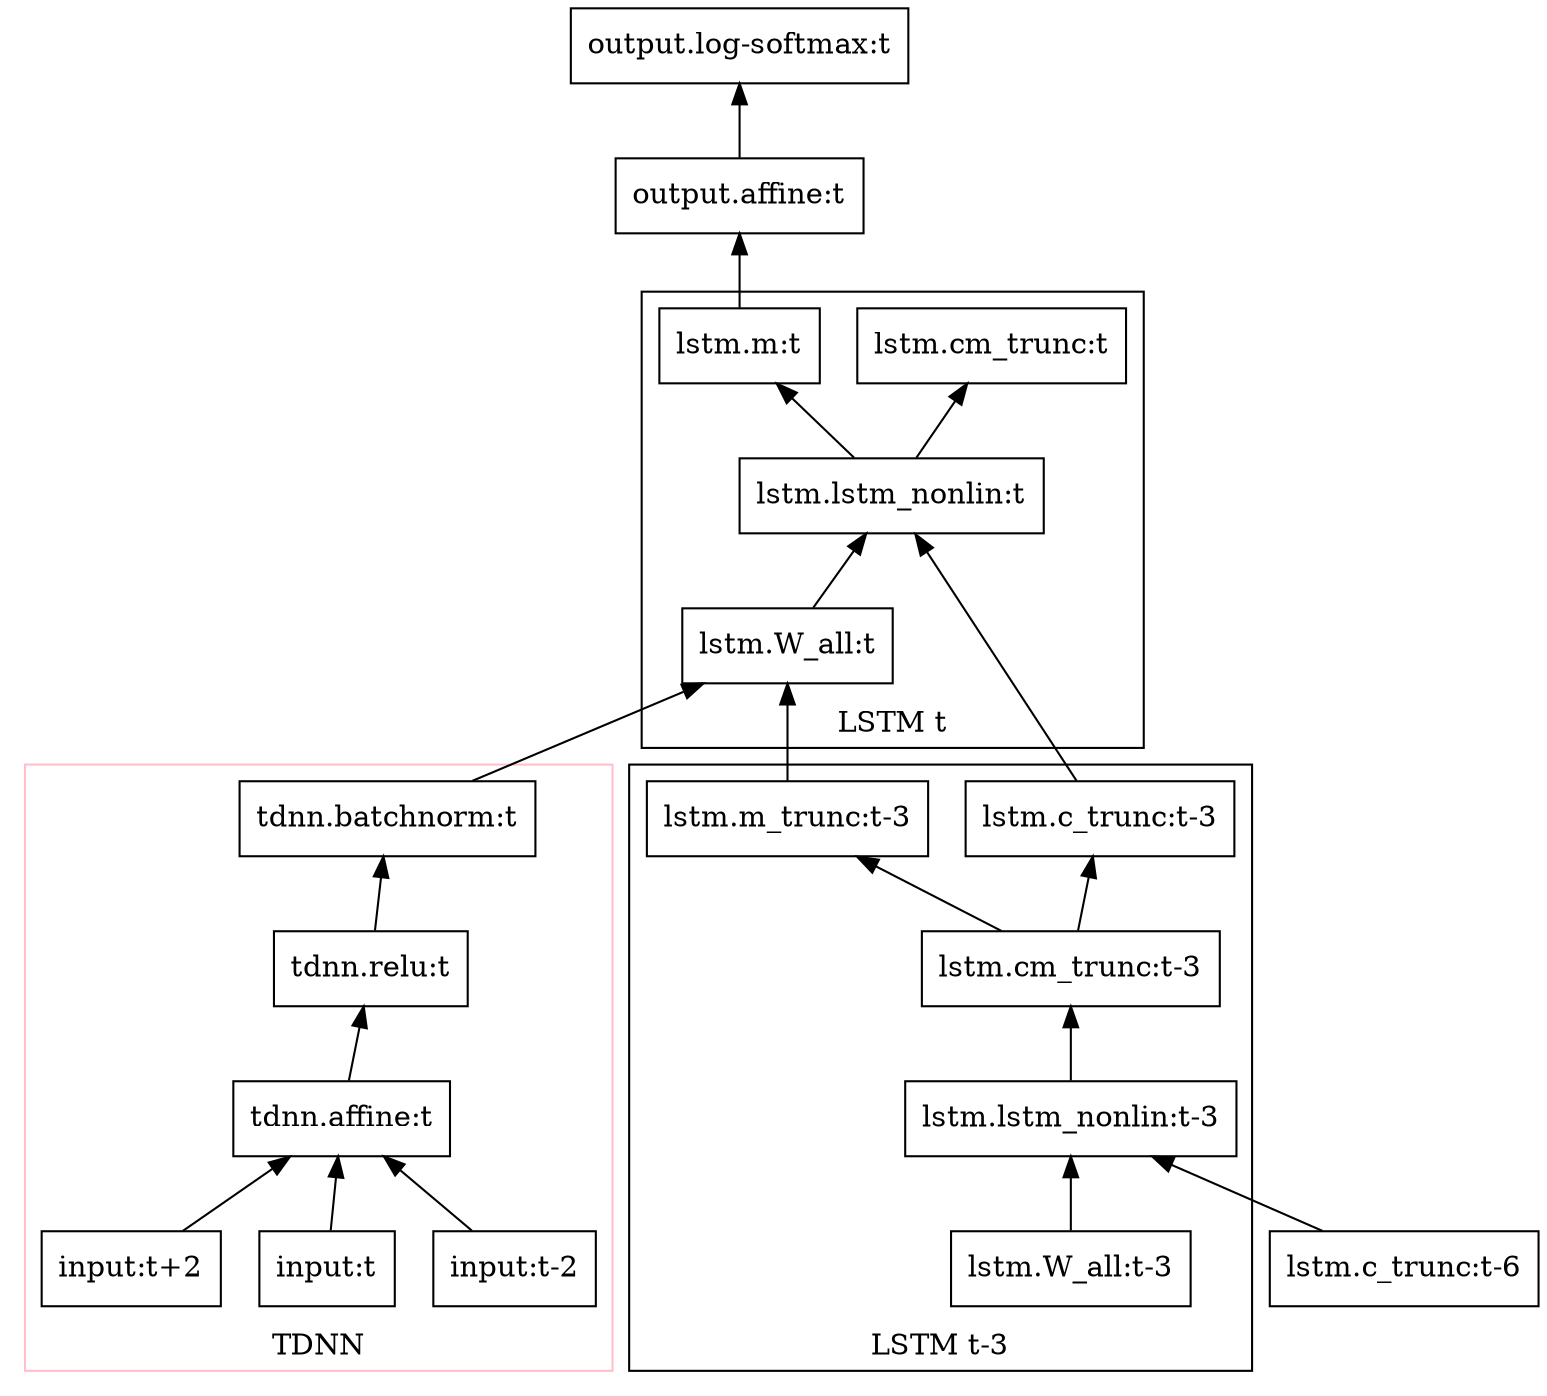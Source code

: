 digraph G {
rankdir="BT";
    input_m2 [shape=box,label="input:t-2"];
    input [shape=box,label="input:t"];
    input_2 [shape=box,label="input:t+2"];

    tdnn_affine [shape=box,label="tdnn.affine:t"];
    tdnn_relu [shape=box,label="tdnn.relu:t"];
    tdnn_batchnorm [shape=box,label="tdnn.batchnorm:t"];


    lstm_W_all [shape=box,label="lstm.W_all:t"];
    lstm_lstm_nonlin [shape=box,label="lstm.lstm_nonlin:t"];
    lstm_m [shape=box,label="lstm.m:t"];
    lstm_cm_trunc [shape=box,label="lstm.cm_trunc:t"];
    lstm_lstm_nonlin_m3 [shape=box,label="lstm.lstm_nonlin:t-3"];
    lstm_cm_trunc_m3 [shape=box,label="lstm.cm_trunc:t-3"];
    lstm_c_trunc_m3 [shape=box,label="lstm.c_trunc:t-3"];
    lstm_m_trunc_m3 [shape=box,label="lstm.m_trunc:t-3"];

    lstm_W_all_m3 [shape=box,label="lstm.W_all:t-3"];
    lstm_c_trunc_m6 [shape=box,label="lstm.c_trunc:t-6"];


    output_affine [shape=box,label="output.affine:t"];
    output_log_softmax [shape=box,label="output.log-softmax:t"];

    subgraph cluster_tdnn {
    label="TDNN";
    color=pink;
    input_m2 -> tdnn_affine;
    input -> tdnn_affine;
    input_2 -> tdnn_affine;
    tdnn_affine -> tdnn_relu;
    tdnn_relu -> tdnn_batchnorm;  
    }
    tdnn_batchnorm -> lstm_W_all;

lstm_c_trunc_m6 -> lstm_lstm_nonlin_m3;
subgraph cluster_lstm_m3 {
    label="LSTM t-3";
    lstm_W_all_m3 -> lstm_lstm_nonlin_m3;
    lstm_lstm_nonlin_m3 -> lstm_cm_trunc_m3;
    lstm_cm_trunc_m3 -> lstm_c_trunc_m3;
    lstm_cm_trunc_m3 -> lstm_m_trunc_m3;
 }

    lstm_m_trunc_m3 -> lstm_W_all;
    lstm_c_trunc_m3 -> lstm_lstm_nonlin;

subgraph cluster_lstm {
    label="LSTM t";
    lstm_W_all -> lstm_lstm_nonlin;
    lstm_lstm_nonlin -> lstm_cm_trunc;
    lstm_lstm_nonlin -> lstm_m;
    }

    lstm_m -> output_affine;
    output_affine -> output_log_softmax;

}